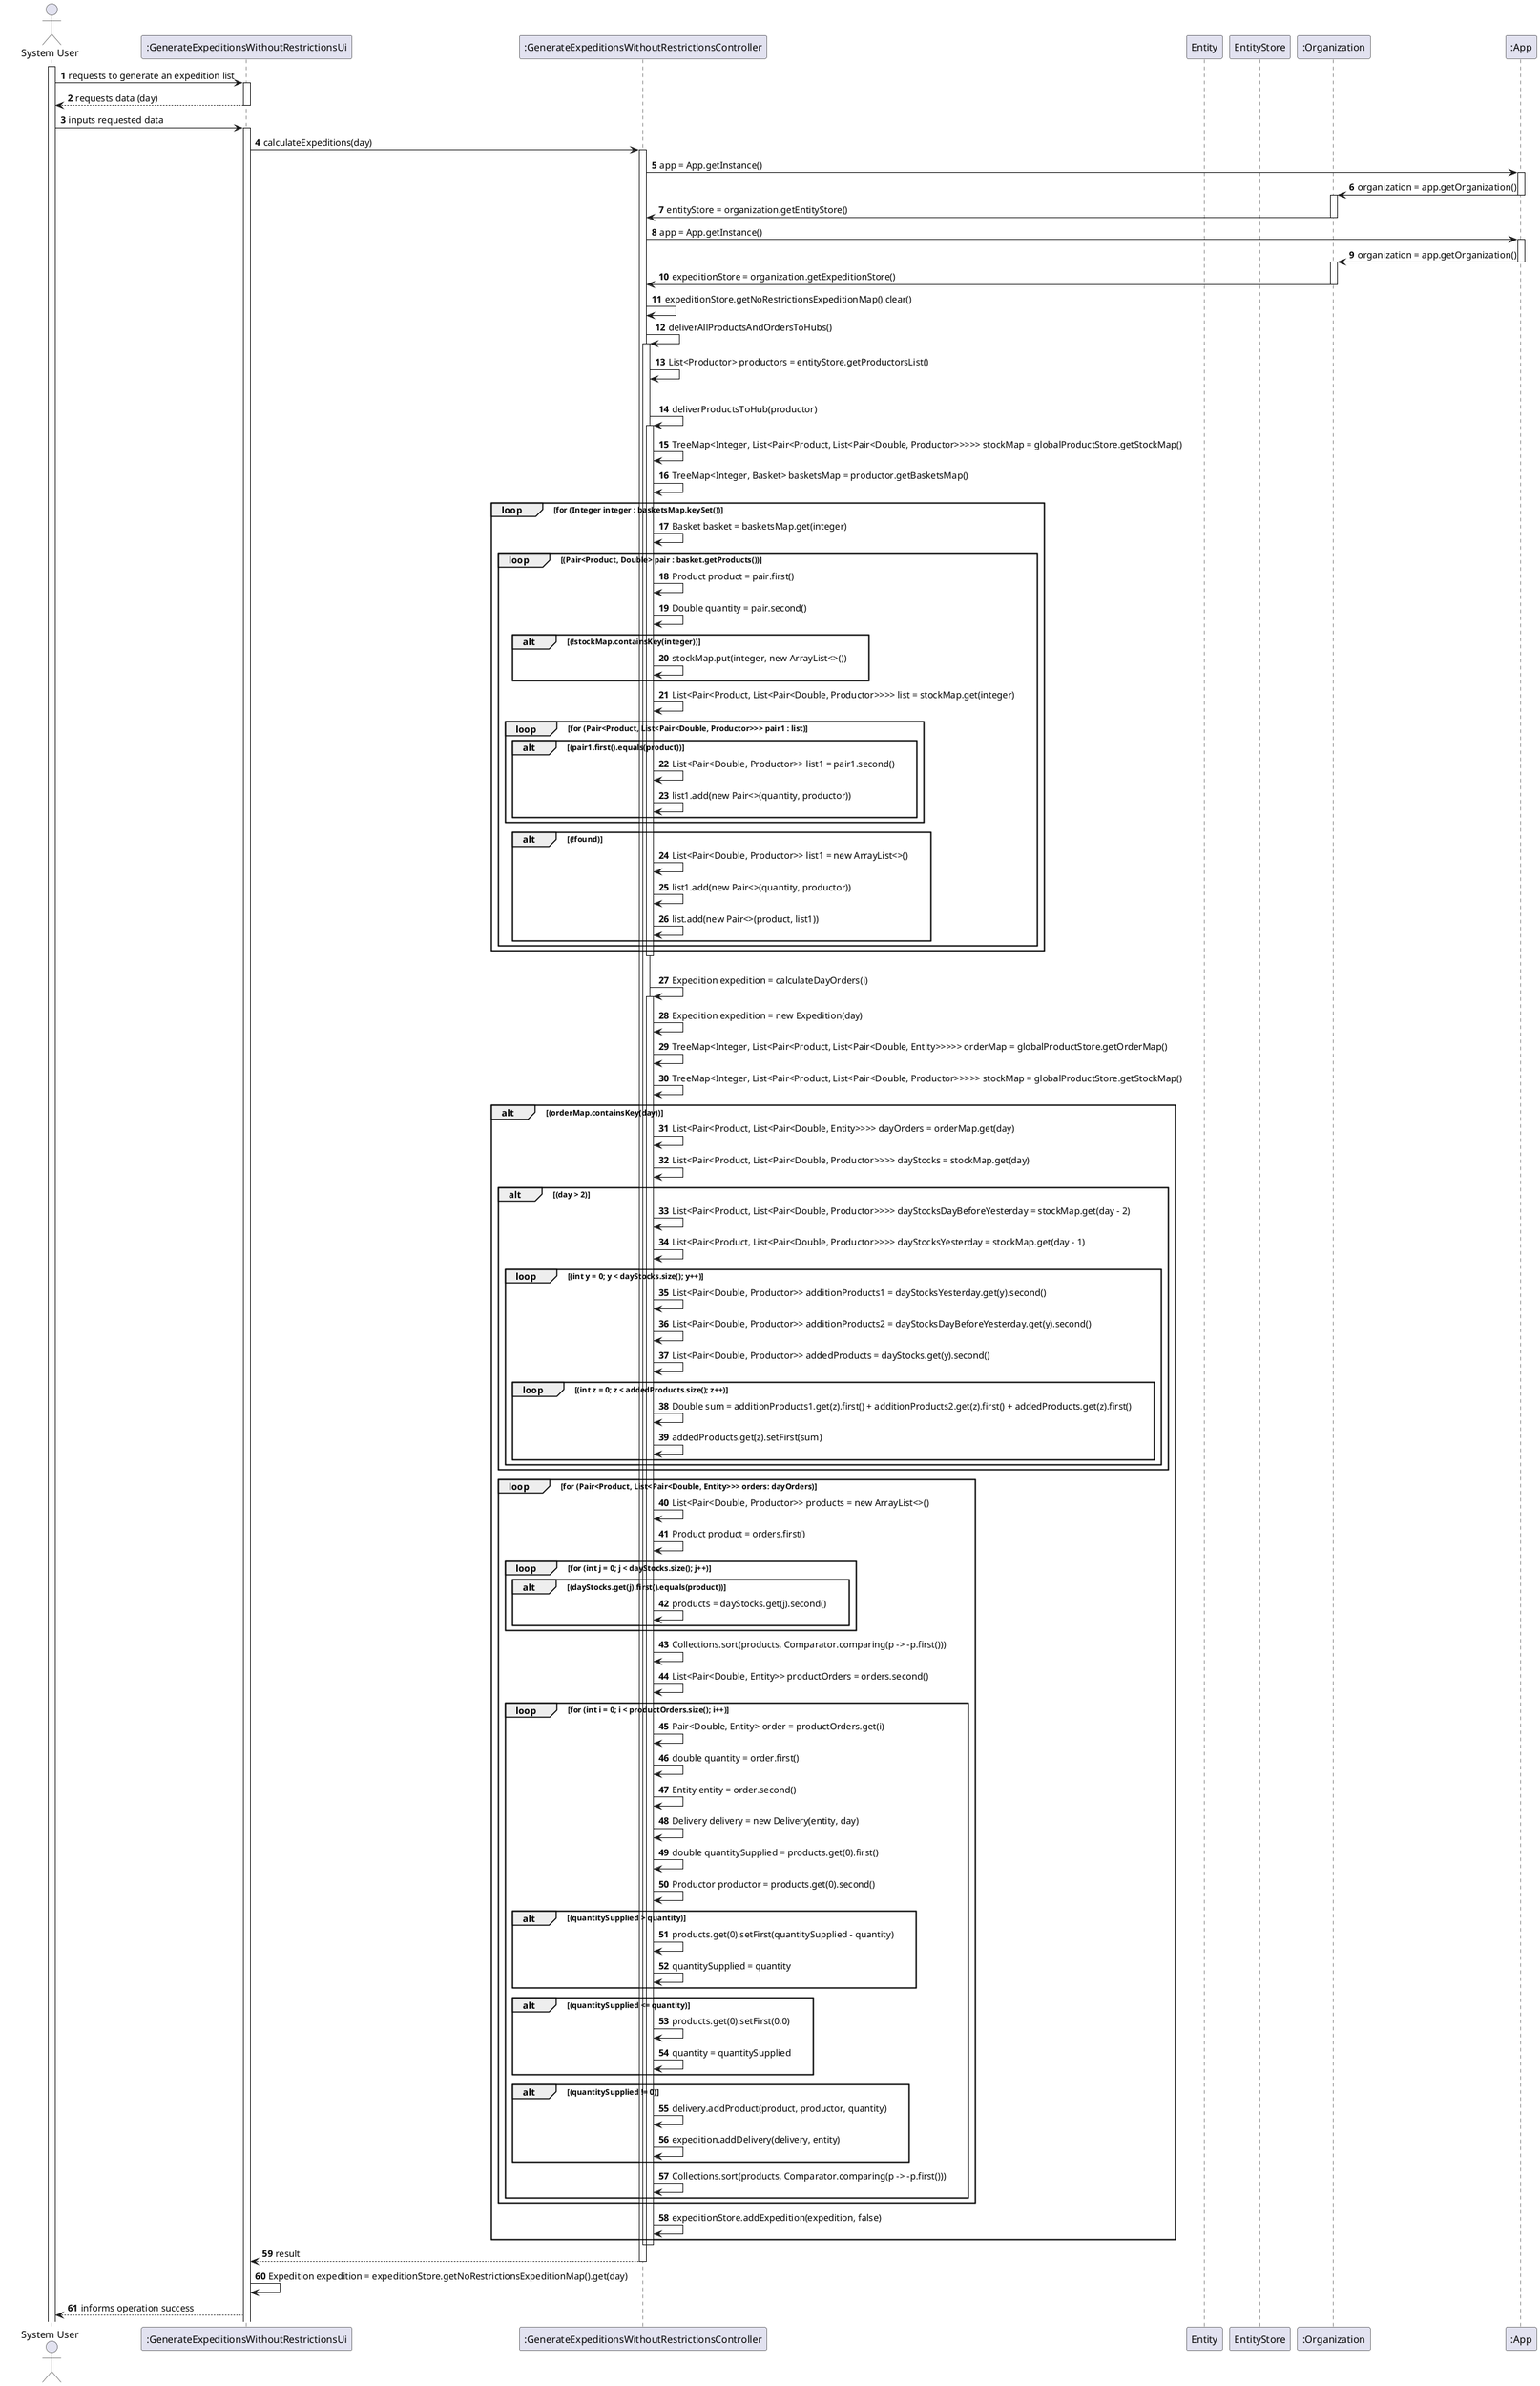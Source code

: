 @startuml
'https://plantuml.com/sequence-diagram

autonumber

actor user as "System User"

participant ":GenerateExpeditionsWithoutRestrictionsUi" as ui
participant ":GenerateExpeditionsWithoutRestrictionsController" as controller
participant "Entity" as entity
participant "EntityStore" as store
participant ":Organization" as organization
participant ":App" as app

activate user

user -> ui : requests to generate an expedition list
activate ui

ui --> user : requests data (day)
deactivate ui
user -> ui : inputs requested data
activate ui
ui -> controller : calculateExpeditions(day)
activate controller
controller -> app : app = App.getInstance()
activate app
app -> organization : organization = app.getOrganization()
deactivate app
activate organization
organization -> controller : entityStore = organization.getEntityStore()
deactivate organization
controller -> app : app = App.getInstance()
activate app
app -> organization : organization = app.getOrganization()
deactivate app
activate organization
organization -> controller : expeditionStore = organization.getExpeditionStore()
deactivate organization
controller -> controller : expeditionStore.getNoRestrictionsExpeditionMap().clear()
controller -> controller : deliverAllProductsAndOrdersToHubs()
activate controller
controller -> controller :  List<Productor> productors = entityStore.getProductorsList()
loop for (Productor productor : productors)
    controller -> controller : deliverProductsToHub(productor)
    activate controller
    controller -> controller : TreeMap<Integer, List<Pair<Product, List<Pair<Double, Productor>>>>> stockMap = globalProductStore.getStockMap()
    controller -> controller : TreeMap<Integer, Basket> basketsMap = productor.getBasketsMap()
    loop for (Integer integer : basketsMap.keySet())
        controller -> controller : Basket basket = basketsMap.get(integer)
        loop (Pair<Product, Double> pair : basket.getProducts())
        controller -> controller : Product product = pair.first()
        controller -> controller : Double quantity = pair.second()
        alt (!stockMap.containsKey(integer))
            controller -> controller : stockMap.put(integer, new ArrayList<>())
        end
        controller -> controller : List<Pair<Product, List<Pair<Double, Productor>>>> list = stockMap.get(integer)
        loop for (Pair<Product, List<Pair<Double, Productor>>> pair1 : list)
            alt (pair1.first().equals(product))
                controller->controller : List<Pair<Double, Productor>> list1 = pair1.second()
                controller->controller : list1.add(new Pair<>(quantity, productor))
            end
        end
        alt (!found)
            controller -> controller : List<Pair<Double, Productor>> list1 = new ArrayList<>()
            controller -> controller : list1.add(new Pair<>(quantity, productor))
            controller -> controller : list.add(new Pair<>(product, list1))
        end
        end
    end
    deactivate controller
    loop for (int i = 1; i <= day; i++)
    controller -> controller : Expedition expedition = calculateDayOrders(i)
    activate controller
    controller -> controller : Expedition expedition = new Expedition(day)
    controller -> controller : TreeMap<Integer, List<Pair<Product, List<Pair<Double, Entity>>>>> orderMap = globalProductStore.getOrderMap()
    controller -> controller : TreeMap<Integer, List<Pair<Product, List<Pair<Double, Productor>>>>> stockMap = globalProductStore.getStockMap()
    alt (orderMap.containsKey(day))
        controller -> controller : List<Pair<Product, List<Pair<Double, Entity>>>> dayOrders = orderMap.get(day)
        controller -> controller : List<Pair<Product, List<Pair<Double, Productor>>>> dayStocks = stockMap.get(day)
        alt (day > 2)
            controller -> controller : List<Pair<Product, List<Pair<Double, Productor>>>> dayStocksDayBeforeYesterday = stockMap.get(day - 2)
            controller -> controller : List<Pair<Product, List<Pair<Double, Productor>>>> dayStocksYesterday = stockMap.get(day - 1)
            loop (int y = 0; y < dayStocks.size(); y++)
                controller -> controller : List<Pair<Double, Productor>> additionProducts1 = dayStocksYesterday.get(y).second()
                controller -> controller : List<Pair<Double, Productor>> additionProducts2 = dayStocksDayBeforeYesterday.get(y).second()
                controller -> controller : List<Pair<Double, Productor>> addedProducts = dayStocks.get(y).second()
                loop (int z = 0; z < addedProducts.size(); z++)
                    controller -> controller : Double sum = additionProducts1.get(z).first() + additionProducts2.get(z).first() + addedProducts.get(z).first()
                    controller -> controller : addedProducts.get(z).setFirst(sum)
                end
            end
        end
        loop for (Pair<Product, List<Pair<Double, Entity>>> orders: dayOrders)
            controller -> controller : List<Pair<Double, Productor>> products = new ArrayList<>()
            controller -> controller : Product product = orders.first()
            loop  for (int j = 0; j < dayStocks.size(); j++)
                alt (dayStocks.get(j).first().equals(product))
                    controller -> controller : products = dayStocks.get(j).second()
                end
            end
        controller -> controller : Collections.sort(products, Comparator.comparing(p -> -p.first()))
        controller -> controller : List<Pair<Double, Entity>> productOrders = orders.second()
        loop for (int i = 0; i < productOrders.size(); i++)
            controller -> controller : Pair<Double, Entity> order = productOrders.get(i)
            controller -> controller : double quantity = order.first()
            controller -> controller : Entity entity = order.second()
            controller -> controller : Delivery delivery = new Delivery(entity, day)
            controller -> controller : double quantitySupplied = products.get(0).first()
            controller -> controller : Productor productor = products.get(0).second()
            alt (quantitySupplied > quantity)
                controller -> controller : products.get(0).setFirst(quantitySupplied - quantity)
                controller -> controller : quantitySupplied = quantity
            end
            alt (quantitySupplied <= quantity)
                controller -> controller : products.get(0).setFirst(0.0)
                controller -> controller : quantity = quantitySupplied
            end
            alt (quantitySupplied != 0)
                controller -> controller : delivery.addProduct(product, productor, quantity)
                controller -> controller : expedition.addDelivery(delivery, entity)
            end
            controller -> controller : Collections.sort(products, Comparator.comparing(p -> -p.first()))
        end
    end
    controller -> controller : expeditionStore.addExpedition(expedition, false)
    end
    deactivate controller
    deactivate controller

controller --> ui : result
deactivate controller
ui -> ui : Expedition expedition = expeditionStore.getNoRestrictionsExpeditionMap().get(day)
ui --> user : informs operation success

@enduml